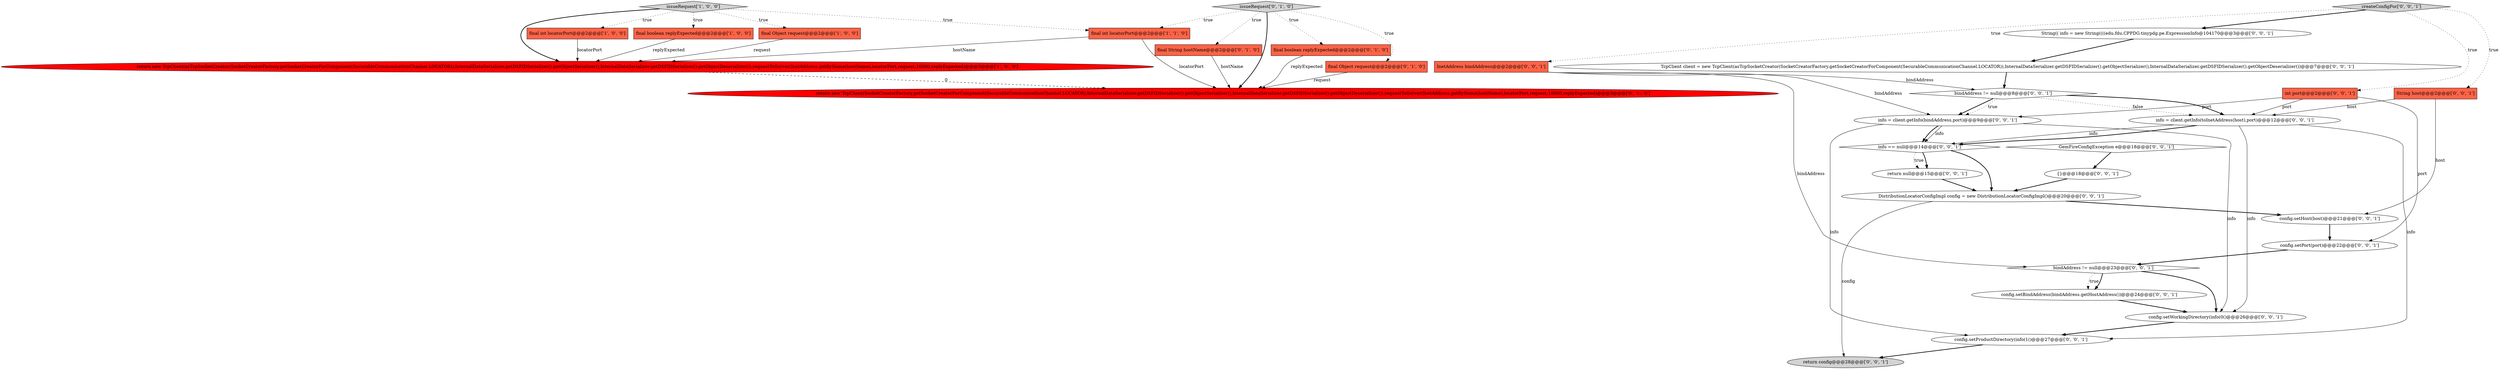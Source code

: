 digraph {
8 [style = filled, label = "final String hostName@@@2@@@['0', '1', '0']", fillcolor = tomato, shape = box image = "AAA0AAABBB2BBB"];
4 [style = filled, label = "return new TcpClient(asTcpSocketCreator(SocketCreatorFactory.getSocketCreatorForComponent(SecurableCommunicationChannel.LOCATOR)),InternalDataSerializer.getDSFIDSerializer().getObjectSerializer(),InternalDataSerializer.getDSFIDSerializer().getObjectDeserializer()).requestToServer(InetAddress.getByName(hostName),locatorPort,request,10000,replyExpected)@@@3@@@['1', '0', '0']", fillcolor = red, shape = ellipse image = "AAA1AAABBB1BBB"];
26 [style = filled, label = "{}@@@18@@@['0', '0', '1']", fillcolor = white, shape = ellipse image = "AAA0AAABBB3BBB"];
15 [style = filled, label = "String(( info = new String((((edu.fdu.CPPDG.tinypdg.pe.ExpressionInfo@104170@@@3@@@['0', '0', '1']", fillcolor = white, shape = ellipse image = "AAA0AAABBB3BBB"];
13 [style = filled, label = "GemFireConfigException e@@@18@@@['0', '0', '1']", fillcolor = white, shape = diamond image = "AAA0AAABBB3BBB"];
11 [style = filled, label = "info == null@@@14@@@['0', '0', '1']", fillcolor = white, shape = diamond image = "AAA0AAABBB3BBB"];
14 [style = filled, label = "return config@@@28@@@['0', '0', '1']", fillcolor = lightgray, shape = ellipse image = "AAA0AAABBB3BBB"];
1 [style = filled, label = "final int locatorPort@@@2@@@['1', '0', '0']", fillcolor = tomato, shape = box image = "AAA0AAABBB1BBB"];
17 [style = filled, label = "String host@@@2@@@['0', '0', '1']", fillcolor = tomato, shape = box image = "AAA0AAABBB3BBB"];
9 [style = filled, label = "return new TcpClient(SocketCreatorFactory.getSocketCreatorForComponent(SecurableCommunicationChannel.LOCATOR),InternalDataSerializer.getDSFIDSerializer().getObjectSerializer(),InternalDataSerializer.getDSFIDSerializer().getObjectDeserializer()).requestToServer(InetAddress.getByName(hostName),locatorPort,request,10000,replyExpected)@@@3@@@['0', '1', '0']", fillcolor = red, shape = ellipse image = "AAA1AAABBB2BBB"];
23 [style = filled, label = "int port@@@2@@@['0', '0', '1']", fillcolor = tomato, shape = box image = "AAA0AAABBB3BBB"];
21 [style = filled, label = "info = client.getInfo(toInetAddress(host),port)@@@12@@@['0', '0', '1']", fillcolor = white, shape = ellipse image = "AAA0AAABBB3BBB"];
7 [style = filled, label = "final boolean replyExpected@@@2@@@['0', '1', '0']", fillcolor = tomato, shape = box image = "AAA0AAABBB2BBB"];
0 [style = filled, label = "final boolean replyExpected@@@2@@@['1', '0', '0']", fillcolor = tomato, shape = box image = "AAA0AAABBB1BBB"];
2 [style = filled, label = "issueRequest['1', '0', '0']", fillcolor = lightgray, shape = diamond image = "AAA0AAABBB1BBB"];
19 [style = filled, label = "config.setPort(port)@@@22@@@['0', '0', '1']", fillcolor = white, shape = ellipse image = "AAA0AAABBB3BBB"];
12 [style = filled, label = "config.setProductDirectory(info(1()@@@27@@@['0', '0', '1']", fillcolor = white, shape = ellipse image = "AAA0AAABBB3BBB"];
20 [style = filled, label = "bindAddress != null@@@8@@@['0', '0', '1']", fillcolor = white, shape = diamond image = "AAA0AAABBB3BBB"];
18 [style = filled, label = "DistributionLocatorConfigImpl config = new DistributionLocatorConfigImpl()@@@20@@@['0', '0', '1']", fillcolor = white, shape = ellipse image = "AAA0AAABBB3BBB"];
6 [style = filled, label = "final Object request@@@2@@@['0', '1', '0']", fillcolor = tomato, shape = box image = "AAA0AAABBB2BBB"];
29 [style = filled, label = "config.setWorkingDirectory(info(0()@@@26@@@['0', '0', '1']", fillcolor = white, shape = ellipse image = "AAA0AAABBB3BBB"];
3 [style = filled, label = "final Object request@@@2@@@['1', '0', '0']", fillcolor = tomato, shape = box image = "AAA0AAABBB1BBB"];
28 [style = filled, label = "config.setHost(host)@@@21@@@['0', '0', '1']", fillcolor = white, shape = ellipse image = "AAA0AAABBB3BBB"];
25 [style = filled, label = "InetAddress bindAddress@@@2@@@['0', '0', '1']", fillcolor = tomato, shape = box image = "AAA0AAABBB3BBB"];
24 [style = filled, label = "bindAddress != null@@@23@@@['0', '0', '1']", fillcolor = white, shape = diamond image = "AAA0AAABBB3BBB"];
10 [style = filled, label = "issueRequest['0', '1', '0']", fillcolor = lightgray, shape = diamond image = "AAA0AAABBB2BBB"];
31 [style = filled, label = "config.setBindAddress(bindAddress.getHostAddress())@@@24@@@['0', '0', '1']", fillcolor = white, shape = ellipse image = "AAA0AAABBB3BBB"];
16 [style = filled, label = "return null@@@15@@@['0', '0', '1']", fillcolor = white, shape = ellipse image = "AAA0AAABBB3BBB"];
5 [style = filled, label = "final int locatorPort@@@2@@@['1', '1', '0']", fillcolor = tomato, shape = box image = "AAA0AAABBB1BBB"];
22 [style = filled, label = "info = client.getInfo(bindAddress,port)@@@9@@@['0', '0', '1']", fillcolor = white, shape = ellipse image = "AAA0AAABBB3BBB"];
27 [style = filled, label = "TcpClient client = new TcpClient(asTcpSocketCreator(SocketCreatorFactory.getSocketCreatorForComponent(SecurableCommunicationChannel.LOCATOR)),InternalDataSerializer.getDSFIDSerializer().getObjectSerializer(),InternalDataSerializer.getDSFIDSerializer().getObjectDeserializer())@@@7@@@['0', '0', '1']", fillcolor = white, shape = ellipse image = "AAA0AAABBB3BBB"];
30 [style = filled, label = "createConfigFor['0', '0', '1']", fillcolor = lightgray, shape = diamond image = "AAA0AAABBB3BBB"];
2->3 [style = dotted, label="true"];
11->16 [style = bold, label=""];
10->8 [style = dotted, label="true"];
10->6 [style = dotted, label="true"];
17->28 [style = solid, label="host"];
16->18 [style = bold, label=""];
2->0 [style = dotted, label="true"];
21->29 [style = solid, label="info"];
20->21 [style = dotted, label="false"];
0->4 [style = solid, label="replyExpected"];
25->22 [style = solid, label="bindAddress"];
23->19 [style = solid, label="port"];
24->31 [style = dotted, label="true"];
25->24 [style = solid, label="bindAddress"];
1->4 [style = solid, label="locatorPort"];
31->29 [style = bold, label=""];
8->9 [style = solid, label="hostName"];
24->29 [style = bold, label=""];
10->5 [style = dotted, label="true"];
2->4 [style = bold, label=""];
3->4 [style = solid, label="request"];
7->9 [style = solid, label="replyExpected"];
17->21 [style = solid, label="host"];
11->18 [style = bold, label=""];
18->14 [style = solid, label="config"];
18->28 [style = bold, label=""];
20->22 [style = bold, label=""];
19->24 [style = bold, label=""];
20->21 [style = bold, label=""];
23->21 [style = solid, label="port"];
4->9 [style = dashed, label="0"];
29->12 [style = bold, label=""];
5->4 [style = solid, label="hostName"];
22->11 [style = solid, label="info"];
30->25 [style = dotted, label="true"];
21->11 [style = bold, label=""];
24->31 [style = bold, label=""];
13->26 [style = bold, label=""];
2->1 [style = dotted, label="true"];
25->20 [style = solid, label="bindAddress"];
21->11 [style = solid, label="info"];
22->29 [style = solid, label="info"];
30->23 [style = dotted, label="true"];
28->19 [style = bold, label=""];
12->14 [style = bold, label=""];
11->16 [style = dotted, label="true"];
30->15 [style = bold, label=""];
10->9 [style = bold, label=""];
20->22 [style = dotted, label="true"];
6->9 [style = solid, label="request"];
30->17 [style = dotted, label="true"];
2->5 [style = dotted, label="true"];
15->27 [style = bold, label=""];
27->20 [style = bold, label=""];
22->11 [style = bold, label=""];
10->7 [style = dotted, label="true"];
23->22 [style = solid, label="port"];
22->12 [style = solid, label="info"];
21->12 [style = solid, label="info"];
26->18 [style = bold, label=""];
5->9 [style = solid, label="locatorPort"];
}
